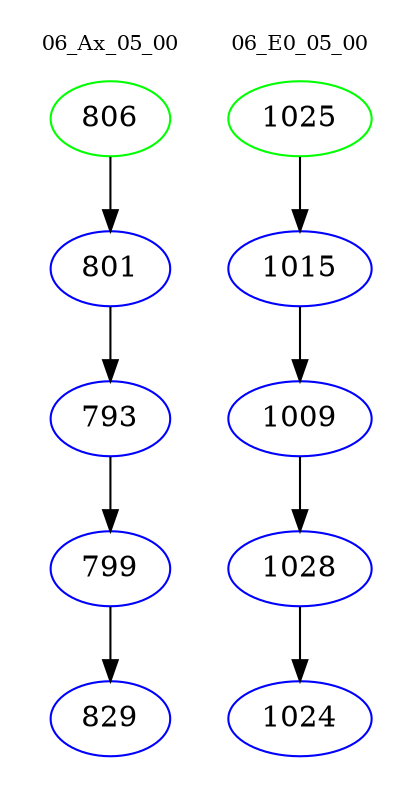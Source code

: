 digraph{
subgraph cluster_0 {
color = white
label = "06_Ax_05_00";
fontsize=10;
T0_806 [label="806", color="green"]
T0_806 -> T0_801 [color="black"]
T0_801 [label="801", color="blue"]
T0_801 -> T0_793 [color="black"]
T0_793 [label="793", color="blue"]
T0_793 -> T0_799 [color="black"]
T0_799 [label="799", color="blue"]
T0_799 -> T0_829 [color="black"]
T0_829 [label="829", color="blue"]
}
subgraph cluster_1 {
color = white
label = "06_E0_05_00";
fontsize=10;
T1_1025 [label="1025", color="green"]
T1_1025 -> T1_1015 [color="black"]
T1_1015 [label="1015", color="blue"]
T1_1015 -> T1_1009 [color="black"]
T1_1009 [label="1009", color="blue"]
T1_1009 -> T1_1028 [color="black"]
T1_1028 [label="1028", color="blue"]
T1_1028 -> T1_1024 [color="black"]
T1_1024 [label="1024", color="blue"]
}
}
